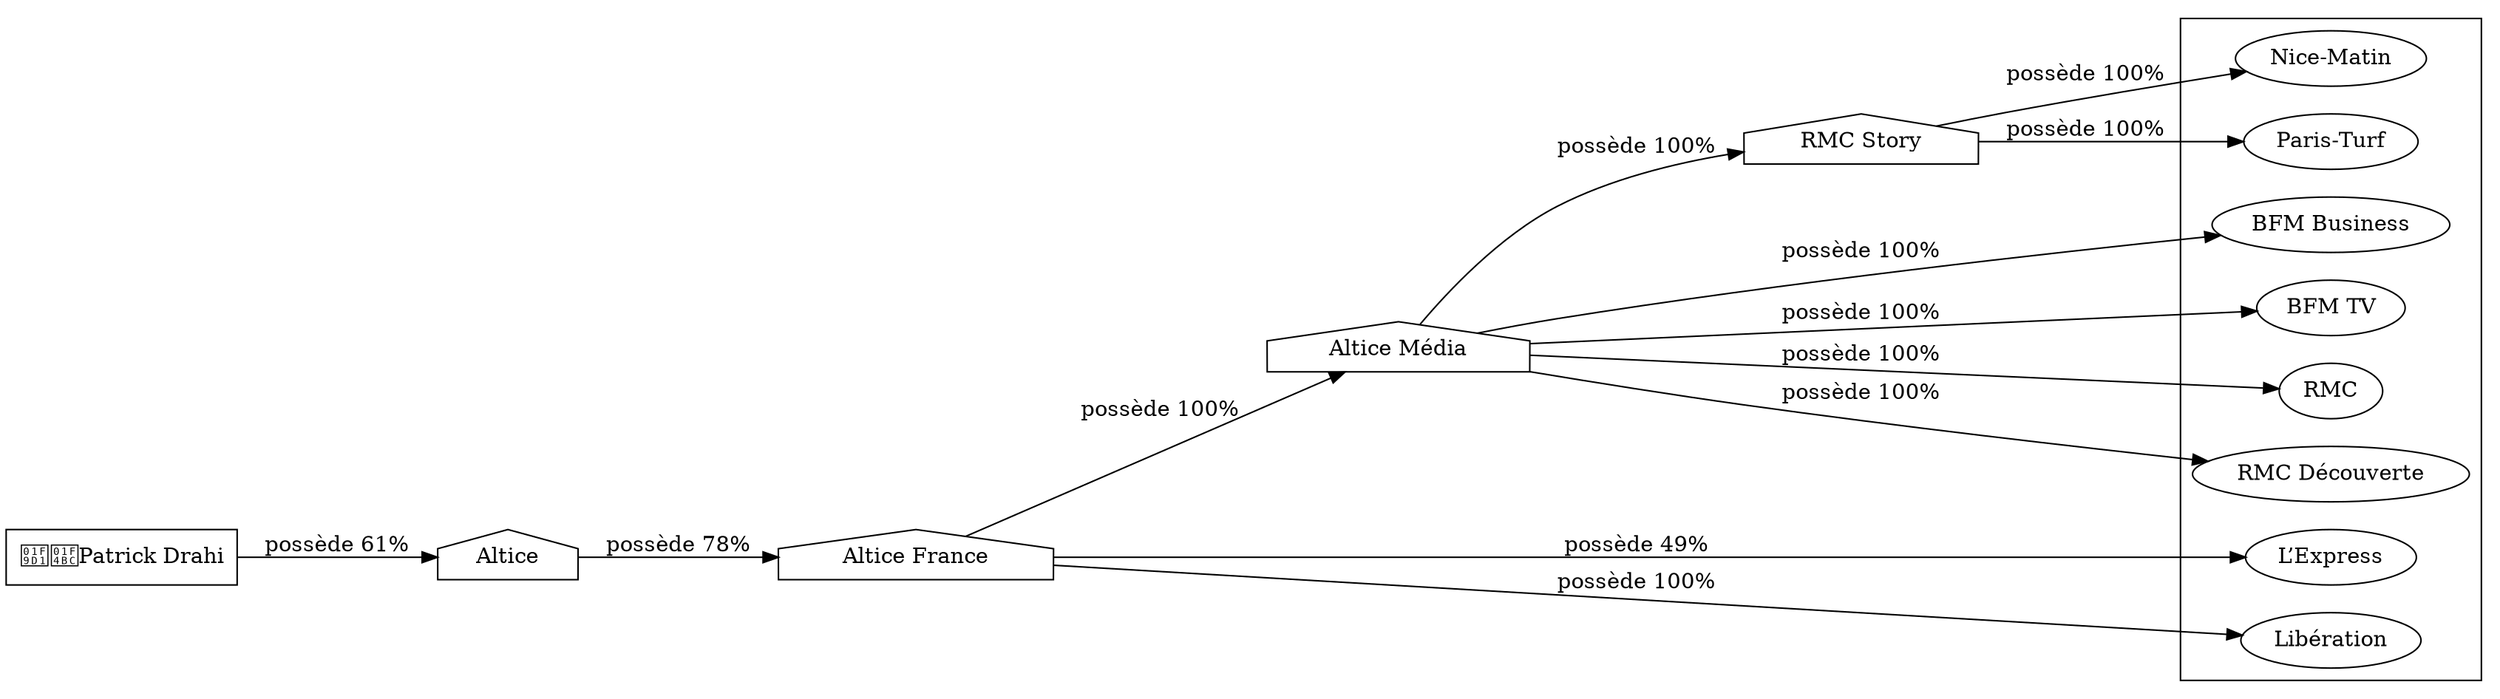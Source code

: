 digraph {
  rankdir=LR;
  subgraph roots {
    
      "patrick-drahi-56"[label="🧑‍💼Patrick Drahi" shape=box]
    
  }

  
    "altice-57"[label="Altice" shape=house]
  
    "altice-france-58"[label="Altice France" shape=house]
  
    "altice-media-61"[label="Altice Média" shape=house]
  
    "rmc-story-327"[label="RMC Story" shape=house]
  

  subgraph clusterLeaves {
    
      "l-express-59"[label="L’Express"]
    
      "liberation-60"[label="Libération"]
    
      "bfm-business-65"[label="BFM Business"]
    
      "bfm-tv-62"[label="BFM TV"]
    
      "nice-matin-281"[label="Nice-Matin"]
    
      "paris-turf-341"[label="Paris-Turf"]
    
      "rmc-64"[label="RMC"]
    
      "rmc-decouverte-63"[label="RMC Découverte"]
    
  }

  
    "altice-57" -> "altice-france-58" [
      label="possède 78%"
    ]
  
    "patrick-drahi-56" -> "altice-57" [
      label="possède 61%"
    ]
  
    "altice-france-58" -> "l-express-59" [
      label="possède 49%"
    ]
  
    "altice-france-58" -> "liberation-60" [
      label="possède 100%"
    ]
  
    "altice-france-58" -> "altice-media-61" [
      label="possède 100%"
    ]
  
    "altice-media-61" -> "bfm-business-65" [
      label="possède 100%"
    ]
  
    "altice-media-61" -> "bfm-tv-62" [
      label="possède 100%"
    ]
  
    "altice-media-61" -> "rmc-story-327" [
      label="possède 100%"
    ]
  
    "rmc-story-327" -> "nice-matin-281" [
      label="possède 100%"
    ]
  
    "rmc-story-327" -> "paris-turf-341" [
      label="possède 100%"
    ]
  
    "altice-media-61" -> "rmc-64" [
      label="possède 100%"
    ]
  
    "altice-media-61" -> "rmc-decouverte-63" [
      label="possède 100%"
    ]
  
}
